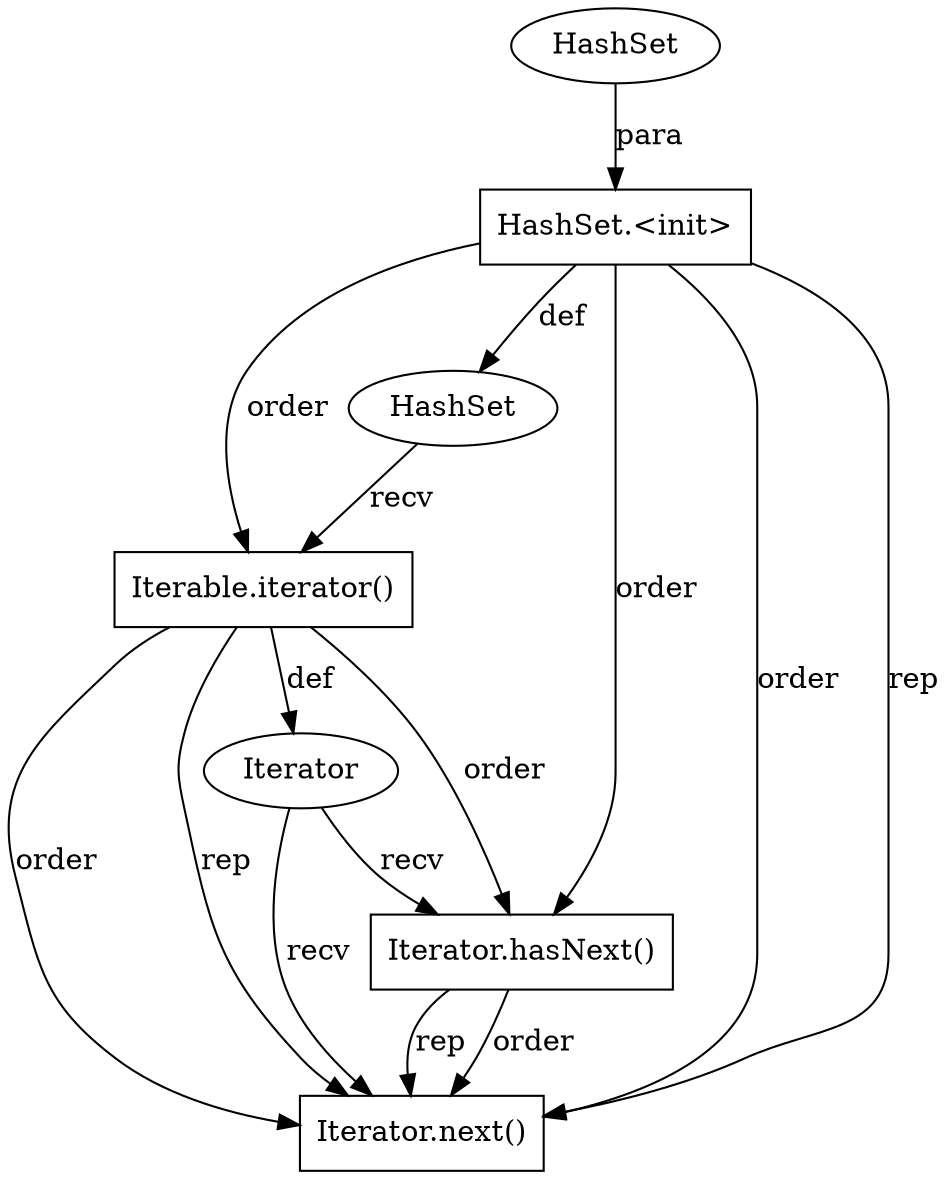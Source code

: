 digraph "1696" {
1 [label="Iterator.next()" shape=box]
2 [label="Iterator" shape=ellipse]
3 [label="Iterator.hasNext()" shape=box]
4 [label="Iterable.iterator()" shape=box]
5 [label="HashSet" shape=ellipse]
6 [label="HashSet.<init>" shape=box]
7 [label="HashSet" shape=ellipse]
2 -> 1 [label="recv"];
2 -> 3 [label="recv"];
3 -> 1 [label="order"];
3 -> 1 [label="rep"];
4 -> 1 [label="order"];
4 -> 2 [label="def"];
4 -> 3 [label="order"];
4 -> 1 [label="rep"];
5 -> 4 [label="recv"];
6 -> 4 [label="order"];
6 -> 3 [label="order"];
6 -> 1 [label="order"];
6 -> 5 [label="def"];
6 -> 1 [label="rep"];
7 -> 6 [label="para"];
}
